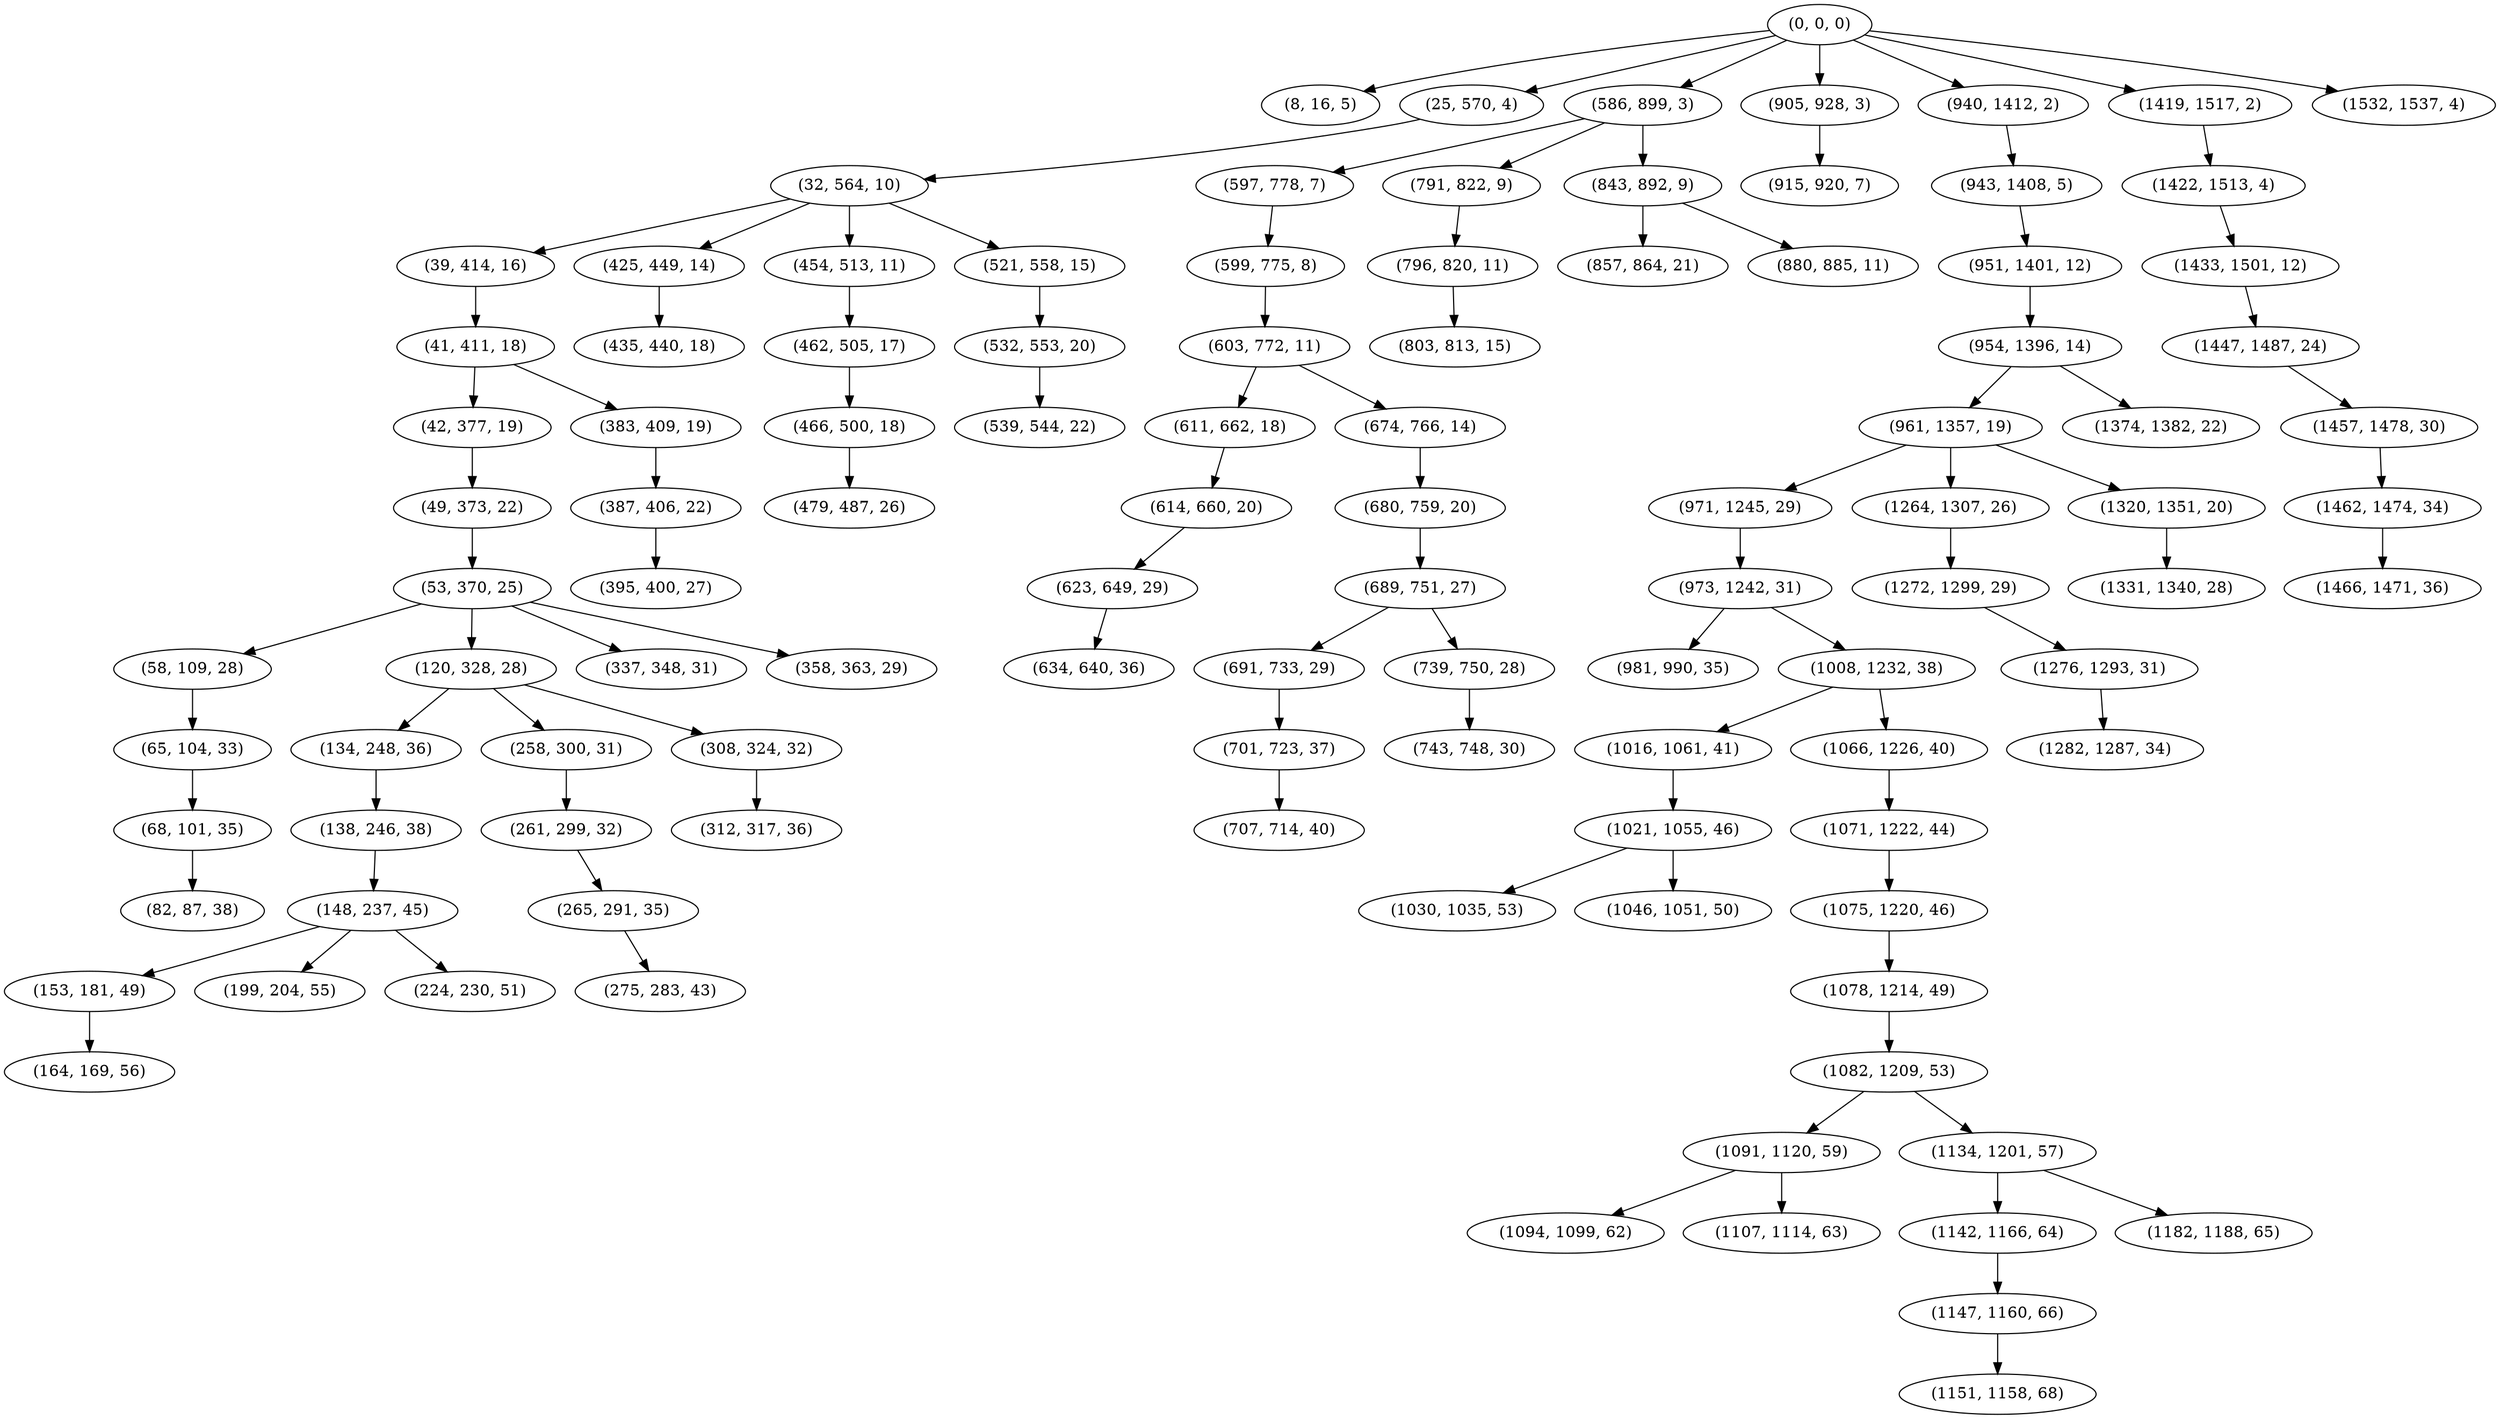 digraph tree {
    "(0, 0, 0)";
    "(8, 16, 5)";
    "(25, 570, 4)";
    "(32, 564, 10)";
    "(39, 414, 16)";
    "(41, 411, 18)";
    "(42, 377, 19)";
    "(49, 373, 22)";
    "(53, 370, 25)";
    "(58, 109, 28)";
    "(65, 104, 33)";
    "(68, 101, 35)";
    "(82, 87, 38)";
    "(120, 328, 28)";
    "(134, 248, 36)";
    "(138, 246, 38)";
    "(148, 237, 45)";
    "(153, 181, 49)";
    "(164, 169, 56)";
    "(199, 204, 55)";
    "(224, 230, 51)";
    "(258, 300, 31)";
    "(261, 299, 32)";
    "(265, 291, 35)";
    "(275, 283, 43)";
    "(308, 324, 32)";
    "(312, 317, 36)";
    "(337, 348, 31)";
    "(358, 363, 29)";
    "(383, 409, 19)";
    "(387, 406, 22)";
    "(395, 400, 27)";
    "(425, 449, 14)";
    "(435, 440, 18)";
    "(454, 513, 11)";
    "(462, 505, 17)";
    "(466, 500, 18)";
    "(479, 487, 26)";
    "(521, 558, 15)";
    "(532, 553, 20)";
    "(539, 544, 22)";
    "(586, 899, 3)";
    "(597, 778, 7)";
    "(599, 775, 8)";
    "(603, 772, 11)";
    "(611, 662, 18)";
    "(614, 660, 20)";
    "(623, 649, 29)";
    "(634, 640, 36)";
    "(674, 766, 14)";
    "(680, 759, 20)";
    "(689, 751, 27)";
    "(691, 733, 29)";
    "(701, 723, 37)";
    "(707, 714, 40)";
    "(739, 750, 28)";
    "(743, 748, 30)";
    "(791, 822, 9)";
    "(796, 820, 11)";
    "(803, 813, 15)";
    "(843, 892, 9)";
    "(857, 864, 21)";
    "(880, 885, 11)";
    "(905, 928, 3)";
    "(915, 920, 7)";
    "(940, 1412, 2)";
    "(943, 1408, 5)";
    "(951, 1401, 12)";
    "(954, 1396, 14)";
    "(961, 1357, 19)";
    "(971, 1245, 29)";
    "(973, 1242, 31)";
    "(981, 990, 35)";
    "(1008, 1232, 38)";
    "(1016, 1061, 41)";
    "(1021, 1055, 46)";
    "(1030, 1035, 53)";
    "(1046, 1051, 50)";
    "(1066, 1226, 40)";
    "(1071, 1222, 44)";
    "(1075, 1220, 46)";
    "(1078, 1214, 49)";
    "(1082, 1209, 53)";
    "(1091, 1120, 59)";
    "(1094, 1099, 62)";
    "(1107, 1114, 63)";
    "(1134, 1201, 57)";
    "(1142, 1166, 64)";
    "(1147, 1160, 66)";
    "(1151, 1158, 68)";
    "(1182, 1188, 65)";
    "(1264, 1307, 26)";
    "(1272, 1299, 29)";
    "(1276, 1293, 31)";
    "(1282, 1287, 34)";
    "(1320, 1351, 20)";
    "(1331, 1340, 28)";
    "(1374, 1382, 22)";
    "(1419, 1517, 2)";
    "(1422, 1513, 4)";
    "(1433, 1501, 12)";
    "(1447, 1487, 24)";
    "(1457, 1478, 30)";
    "(1462, 1474, 34)";
    "(1466, 1471, 36)";
    "(1532, 1537, 4)";
    "(0, 0, 0)" -> "(8, 16, 5)";
    "(0, 0, 0)" -> "(25, 570, 4)";
    "(0, 0, 0)" -> "(586, 899, 3)";
    "(0, 0, 0)" -> "(905, 928, 3)";
    "(0, 0, 0)" -> "(940, 1412, 2)";
    "(0, 0, 0)" -> "(1419, 1517, 2)";
    "(0, 0, 0)" -> "(1532, 1537, 4)";
    "(25, 570, 4)" -> "(32, 564, 10)";
    "(32, 564, 10)" -> "(39, 414, 16)";
    "(32, 564, 10)" -> "(425, 449, 14)";
    "(32, 564, 10)" -> "(454, 513, 11)";
    "(32, 564, 10)" -> "(521, 558, 15)";
    "(39, 414, 16)" -> "(41, 411, 18)";
    "(41, 411, 18)" -> "(42, 377, 19)";
    "(41, 411, 18)" -> "(383, 409, 19)";
    "(42, 377, 19)" -> "(49, 373, 22)";
    "(49, 373, 22)" -> "(53, 370, 25)";
    "(53, 370, 25)" -> "(58, 109, 28)";
    "(53, 370, 25)" -> "(120, 328, 28)";
    "(53, 370, 25)" -> "(337, 348, 31)";
    "(53, 370, 25)" -> "(358, 363, 29)";
    "(58, 109, 28)" -> "(65, 104, 33)";
    "(65, 104, 33)" -> "(68, 101, 35)";
    "(68, 101, 35)" -> "(82, 87, 38)";
    "(120, 328, 28)" -> "(134, 248, 36)";
    "(120, 328, 28)" -> "(258, 300, 31)";
    "(120, 328, 28)" -> "(308, 324, 32)";
    "(134, 248, 36)" -> "(138, 246, 38)";
    "(138, 246, 38)" -> "(148, 237, 45)";
    "(148, 237, 45)" -> "(153, 181, 49)";
    "(148, 237, 45)" -> "(199, 204, 55)";
    "(148, 237, 45)" -> "(224, 230, 51)";
    "(153, 181, 49)" -> "(164, 169, 56)";
    "(258, 300, 31)" -> "(261, 299, 32)";
    "(261, 299, 32)" -> "(265, 291, 35)";
    "(265, 291, 35)" -> "(275, 283, 43)";
    "(308, 324, 32)" -> "(312, 317, 36)";
    "(383, 409, 19)" -> "(387, 406, 22)";
    "(387, 406, 22)" -> "(395, 400, 27)";
    "(425, 449, 14)" -> "(435, 440, 18)";
    "(454, 513, 11)" -> "(462, 505, 17)";
    "(462, 505, 17)" -> "(466, 500, 18)";
    "(466, 500, 18)" -> "(479, 487, 26)";
    "(521, 558, 15)" -> "(532, 553, 20)";
    "(532, 553, 20)" -> "(539, 544, 22)";
    "(586, 899, 3)" -> "(597, 778, 7)";
    "(586, 899, 3)" -> "(791, 822, 9)";
    "(586, 899, 3)" -> "(843, 892, 9)";
    "(597, 778, 7)" -> "(599, 775, 8)";
    "(599, 775, 8)" -> "(603, 772, 11)";
    "(603, 772, 11)" -> "(611, 662, 18)";
    "(603, 772, 11)" -> "(674, 766, 14)";
    "(611, 662, 18)" -> "(614, 660, 20)";
    "(614, 660, 20)" -> "(623, 649, 29)";
    "(623, 649, 29)" -> "(634, 640, 36)";
    "(674, 766, 14)" -> "(680, 759, 20)";
    "(680, 759, 20)" -> "(689, 751, 27)";
    "(689, 751, 27)" -> "(691, 733, 29)";
    "(689, 751, 27)" -> "(739, 750, 28)";
    "(691, 733, 29)" -> "(701, 723, 37)";
    "(701, 723, 37)" -> "(707, 714, 40)";
    "(739, 750, 28)" -> "(743, 748, 30)";
    "(791, 822, 9)" -> "(796, 820, 11)";
    "(796, 820, 11)" -> "(803, 813, 15)";
    "(843, 892, 9)" -> "(857, 864, 21)";
    "(843, 892, 9)" -> "(880, 885, 11)";
    "(905, 928, 3)" -> "(915, 920, 7)";
    "(940, 1412, 2)" -> "(943, 1408, 5)";
    "(943, 1408, 5)" -> "(951, 1401, 12)";
    "(951, 1401, 12)" -> "(954, 1396, 14)";
    "(954, 1396, 14)" -> "(961, 1357, 19)";
    "(954, 1396, 14)" -> "(1374, 1382, 22)";
    "(961, 1357, 19)" -> "(971, 1245, 29)";
    "(961, 1357, 19)" -> "(1264, 1307, 26)";
    "(961, 1357, 19)" -> "(1320, 1351, 20)";
    "(971, 1245, 29)" -> "(973, 1242, 31)";
    "(973, 1242, 31)" -> "(981, 990, 35)";
    "(973, 1242, 31)" -> "(1008, 1232, 38)";
    "(1008, 1232, 38)" -> "(1016, 1061, 41)";
    "(1008, 1232, 38)" -> "(1066, 1226, 40)";
    "(1016, 1061, 41)" -> "(1021, 1055, 46)";
    "(1021, 1055, 46)" -> "(1030, 1035, 53)";
    "(1021, 1055, 46)" -> "(1046, 1051, 50)";
    "(1066, 1226, 40)" -> "(1071, 1222, 44)";
    "(1071, 1222, 44)" -> "(1075, 1220, 46)";
    "(1075, 1220, 46)" -> "(1078, 1214, 49)";
    "(1078, 1214, 49)" -> "(1082, 1209, 53)";
    "(1082, 1209, 53)" -> "(1091, 1120, 59)";
    "(1082, 1209, 53)" -> "(1134, 1201, 57)";
    "(1091, 1120, 59)" -> "(1094, 1099, 62)";
    "(1091, 1120, 59)" -> "(1107, 1114, 63)";
    "(1134, 1201, 57)" -> "(1142, 1166, 64)";
    "(1134, 1201, 57)" -> "(1182, 1188, 65)";
    "(1142, 1166, 64)" -> "(1147, 1160, 66)";
    "(1147, 1160, 66)" -> "(1151, 1158, 68)";
    "(1264, 1307, 26)" -> "(1272, 1299, 29)";
    "(1272, 1299, 29)" -> "(1276, 1293, 31)";
    "(1276, 1293, 31)" -> "(1282, 1287, 34)";
    "(1320, 1351, 20)" -> "(1331, 1340, 28)";
    "(1419, 1517, 2)" -> "(1422, 1513, 4)";
    "(1422, 1513, 4)" -> "(1433, 1501, 12)";
    "(1433, 1501, 12)" -> "(1447, 1487, 24)";
    "(1447, 1487, 24)" -> "(1457, 1478, 30)";
    "(1457, 1478, 30)" -> "(1462, 1474, 34)";
    "(1462, 1474, 34)" -> "(1466, 1471, 36)";
}

